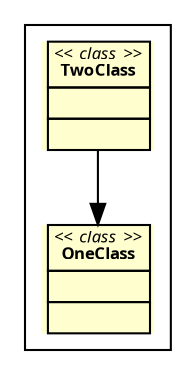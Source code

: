 digraph G1 {
	overlap = false;
	node [fontname="Verdana", fontsize="8", shape="none", margin="0", fillcolor="#FEFECE", style="filled"];
	edge [fontname="Verdana", fontsize="8"];
	subgraph cluster_1 {
		label="";
		"OneClass" [label=<
<table border="0" cellborder="1" cellspacing="0">
<tr><td align="center">&lt;&lt; <font color="black"><i>class</i></font> &gt;&gt;<br/><b>OneClass</b></td></tr>
<tr><td> </td></tr>
<tr><td> </td></tr>
</table>
>];
		"TwoClass" [label=<
<table border="0" cellborder="1" cellspacing="0">
<tr><td align="center">&lt;&lt; <font color="black"><i>class</i></font> &gt;&gt;<br/><b>TwoClass</b></td></tr>
<tr><td> </td></tr>
<tr><td> </td></tr>
</table>
>];
	}
	"TwoClass" -> "OneClass";
}
